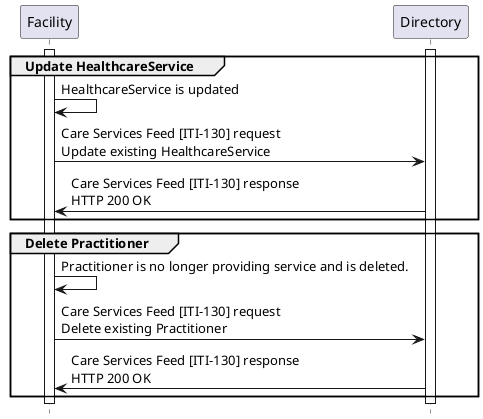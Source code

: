 @startuml
hide footbox
participant "Facility" as Facility
participant "Directory" as Directory

activate Facility
activate Directory

group Update HealthcareService
  Facility -> Facility: HealthcareService is updated
  Facility -> Directory: Care Services Feed [ITI-130] request\nUpdate existing HealthcareService
  Directory -> Facility: Care Services Feed [ITI-130] response\nHTTP 200 OK
end

group Delete Practitioner
  Facility -> Facility: Practitioner is no longer providing service and is deleted.
  Facility -> Directory: Care Services Feed [ITI-130] request\nDelete existing Practitioner
  Directory -> Facility: Care Services Feed [ITI-130] response\nHTTP 200 OK
end

deactivate Directory
deactivate Facility
@enduml
